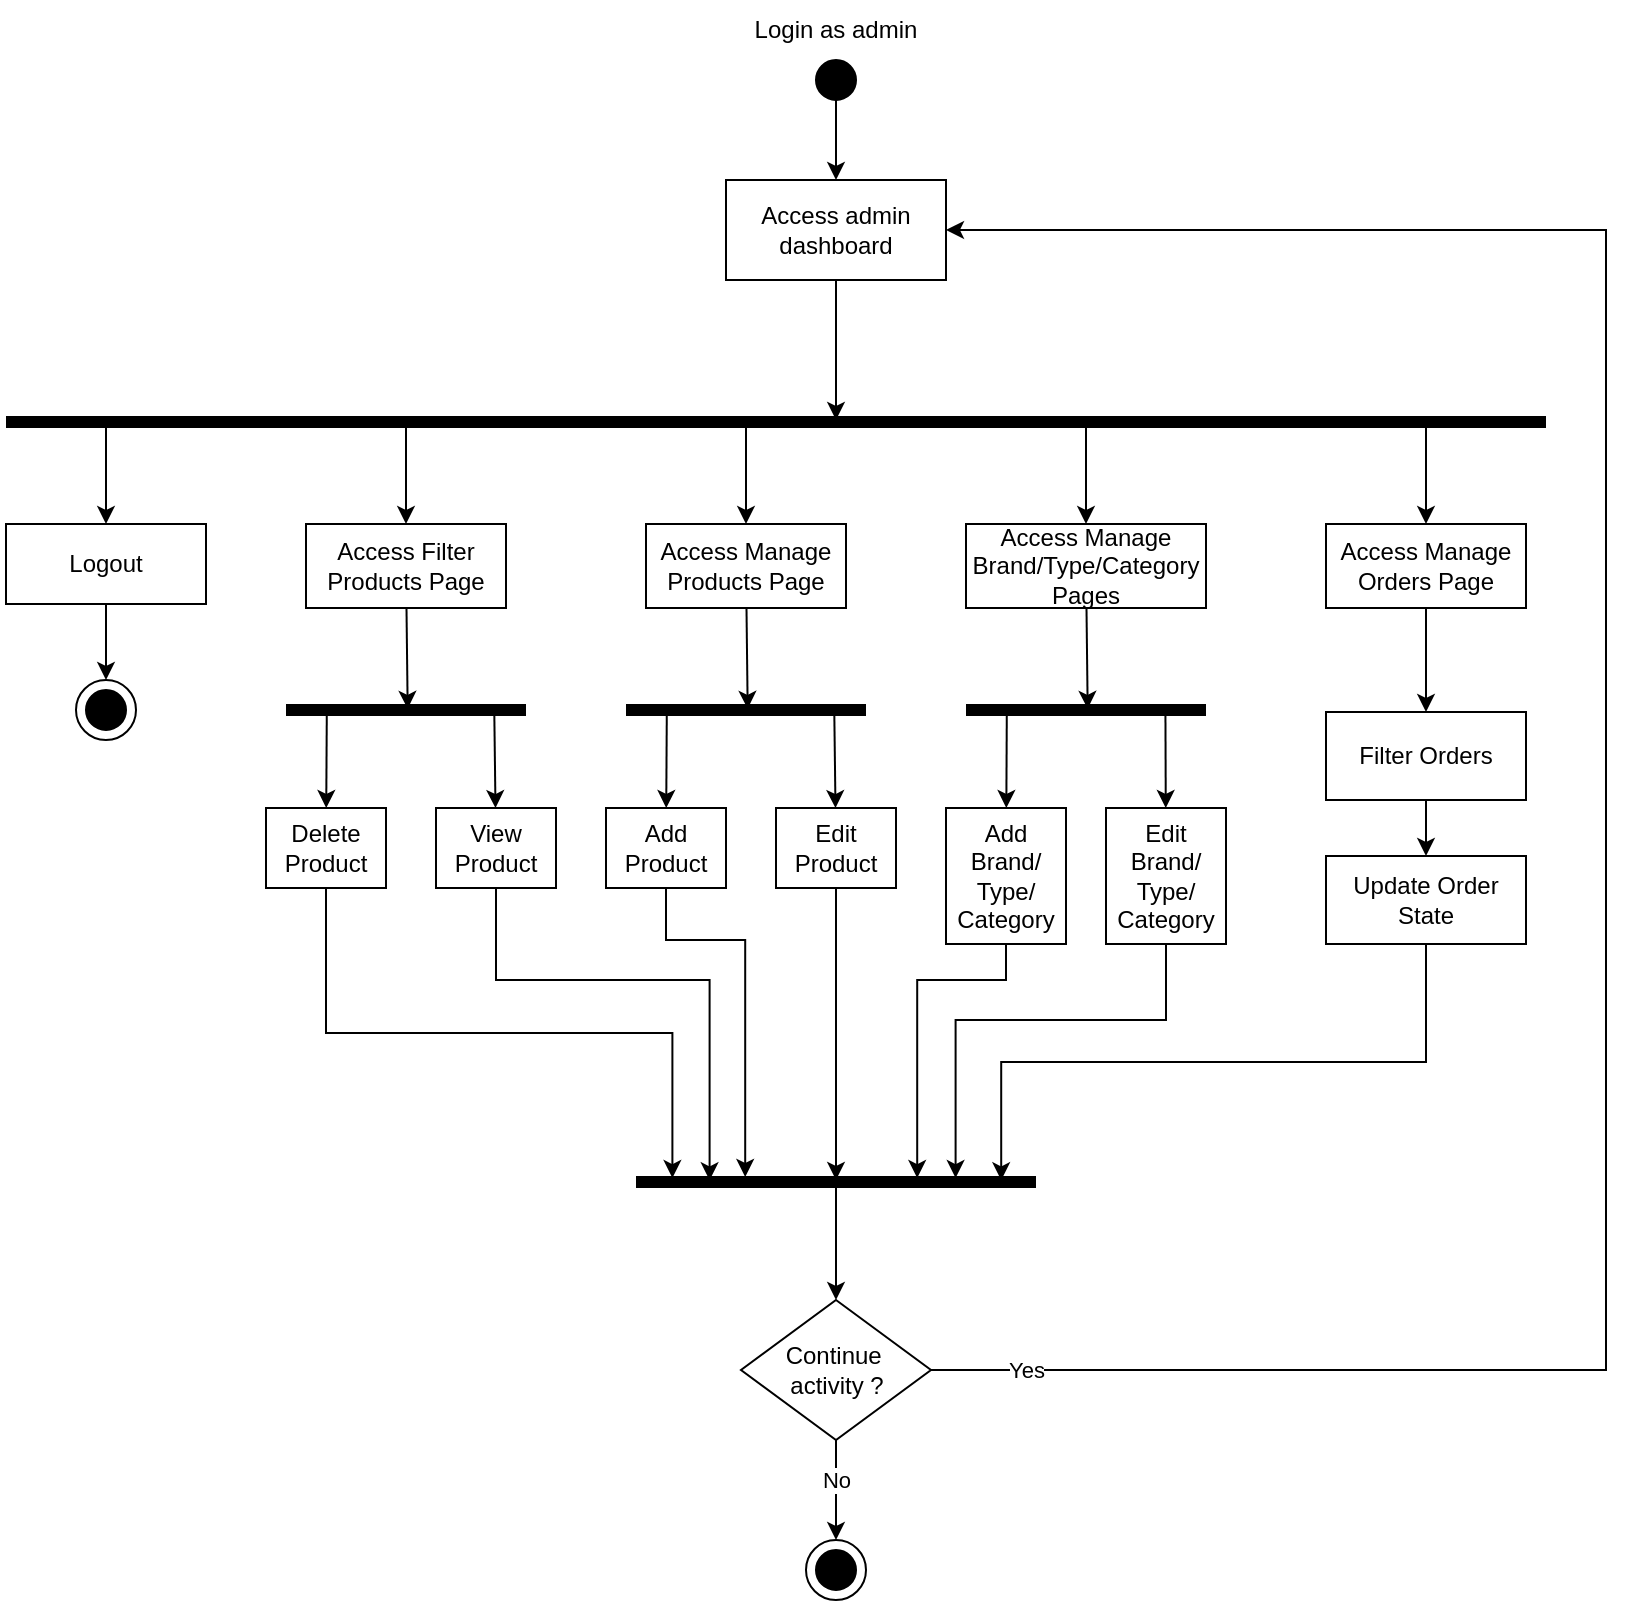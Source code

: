 <mxfile version="20.8.16" type="device"><diagram name="Page-1" id="6U41EARy43Xy5qpNHdVc"><mxGraphModel dx="1036" dy="614" grid="1" gridSize="10" guides="1" tooltips="1" connect="1" arrows="1" fold="1" page="1" pageScale="1" pageWidth="850" pageHeight="1100" math="0" shadow="0"><root><mxCell id="0"/><mxCell id="1" parent="0"/><mxCell id="SiW2NyitAmGJ53nyfF0p-1" value="" style="ellipse;whiteSpace=wrap;html=1;aspect=fixed;fillColor=#000000;" parent="1" vertex="1"><mxGeometry x="415" y="30" width="20" height="20" as="geometry"/></mxCell><mxCell id="SiW2NyitAmGJ53nyfF0p-2" value="Login as admin" style="text;html=1;strokeColor=none;fillColor=none;align=center;verticalAlign=middle;whiteSpace=wrap;rounded=0;" parent="1" vertex="1"><mxGeometry x="360" width="130" height="30" as="geometry"/></mxCell><mxCell id="SiW2NyitAmGJ53nyfF0p-5" value="" style="line;strokeWidth=6;fillColor=none;align=left;verticalAlign=middle;spacingTop=-1;spacingLeft=3;spacingRight=3;rotatable=0;labelPosition=right;points=[];portConstraint=eastwest;strokeColor=#000000;" parent="1" vertex="1"><mxGeometry x="10" y="210" width="770" height="2" as="geometry"/></mxCell><mxCell id="5WN8u7D31eK6PY9ZYTVx-7" value="" style="edgeStyle=elbowEdgeStyle;rounded=0;orthogonalLoop=1;jettySize=auto;html=1;" parent="1" source="SiW2NyitAmGJ53nyfF0p-5" target="SiW2NyitAmGJ53nyfF0p-8" edge="1"><mxGeometry relative="1" as="geometry"/></mxCell><mxCell id="SiW2NyitAmGJ53nyfF0p-8" value="Logout" style="rounded=0;whiteSpace=wrap;html=1;fillColor=#FFFFFF;" parent="1" vertex="1"><mxGeometry x="10" y="262" width="100" height="40" as="geometry"/></mxCell><mxCell id="SiW2NyitAmGJ53nyfF0p-34" style="edgeStyle=none;rounded=0;orthogonalLoop=1;jettySize=auto;html=1;entryX=0.507;entryY=0.2;entryDx=0;entryDy=0;entryPerimeter=0;" parent="1" source="SiW2NyitAmGJ53nyfF0p-35" target="SiW2NyitAmGJ53nyfF0p-40" edge="1"><mxGeometry relative="1" as="geometry"/></mxCell><mxCell id="5WN8u7D31eK6PY9ZYTVx-6" value="" style="edgeStyle=elbowEdgeStyle;rounded=0;orthogonalLoop=1;jettySize=auto;html=1;" parent="1" source="SiW2NyitAmGJ53nyfF0p-5" target="SiW2NyitAmGJ53nyfF0p-35" edge="1"><mxGeometry relative="1" as="geometry"/></mxCell><mxCell id="SiW2NyitAmGJ53nyfF0p-35" value="Access Filter&lt;br&gt;Products Page" style="rounded=0;whiteSpace=wrap;html=1;fillColor=#FFFFFF;" parent="1" vertex="1"><mxGeometry x="160" y="262" width="100" height="42" as="geometry"/></mxCell><mxCell id="SiW2NyitAmGJ53nyfF0p-42" style="edgeStyle=none;rounded=0;orthogonalLoop=1;jettySize=auto;html=1;exitX=0.17;exitY=1.233;exitDx=0;exitDy=0;exitPerimeter=0;" parent="1" source="SiW2NyitAmGJ53nyfF0p-40" target="SiW2NyitAmGJ53nyfF0p-37" edge="1"><mxGeometry relative="1" as="geometry"/></mxCell><mxCell id="SiW2NyitAmGJ53nyfF0p-84" style="edgeStyle=elbowEdgeStyle;rounded=0;orthogonalLoop=1;jettySize=auto;html=1;entryX=0.091;entryY=-0.483;entryDx=0;entryDy=0;entryPerimeter=0;elbow=vertical;" parent="1" source="SiW2NyitAmGJ53nyfF0p-37" target="SiW2NyitAmGJ53nyfF0p-83" edge="1"><mxGeometry relative="1" as="geometry"/></mxCell><mxCell id="SiW2NyitAmGJ53nyfF0p-37" value="Delete Product" style="rounded=0;whiteSpace=wrap;html=1;" parent="1" vertex="1"><mxGeometry x="140" y="404" width="60" height="40" as="geometry"/></mxCell><mxCell id="SiW2NyitAmGJ53nyfF0p-41" style="edgeStyle=none;rounded=0;orthogonalLoop=1;jettySize=auto;html=1;exitX=0.868;exitY=1.5;exitDx=0;exitDy=0;exitPerimeter=0;" parent="1" source="SiW2NyitAmGJ53nyfF0p-40" target="SiW2NyitAmGJ53nyfF0p-39" edge="1"><mxGeometry relative="1" as="geometry"/></mxCell><mxCell id="SiW2NyitAmGJ53nyfF0p-85" style="edgeStyle=elbowEdgeStyle;rounded=0;orthogonalLoop=1;jettySize=auto;html=1;entryX=0.184;entryY=0.069;entryDx=0;entryDy=0;entryPerimeter=0;elbow=vertical;" parent="1" source="SiW2NyitAmGJ53nyfF0p-39" target="SiW2NyitAmGJ53nyfF0p-83" edge="1"><mxGeometry relative="1" as="geometry"><Array as="points"><mxPoint x="310" y="490"/></Array></mxGeometry></mxCell><mxCell id="SiW2NyitAmGJ53nyfF0p-39" value="View&lt;br&gt;Product" style="rounded=0;whiteSpace=wrap;html=1;" parent="1" vertex="1"><mxGeometry x="225" y="404" width="60" height="40" as="geometry"/></mxCell><mxCell id="SiW2NyitAmGJ53nyfF0p-40" value="" style="line;strokeWidth=6;fillColor=none;align=left;verticalAlign=middle;spacingTop=-1;spacingLeft=3;spacingRight=3;rotatable=0;labelPosition=right;points=[];portConstraint=eastwest;strokeColor=#000000;fontStyle=1" parent="1" vertex="1"><mxGeometry x="150" y="354" width="120" height="2" as="geometry"/></mxCell><mxCell id="SiW2NyitAmGJ53nyfF0p-50" style="edgeStyle=none;rounded=0;orthogonalLoop=1;jettySize=auto;html=1;entryX=0.507;entryY=0.2;entryDx=0;entryDy=0;entryPerimeter=0;" parent="1" source="SiW2NyitAmGJ53nyfF0p-51" target="SiW2NyitAmGJ53nyfF0p-56" edge="1"><mxGeometry relative="1" as="geometry"/></mxCell><mxCell id="5WN8u7D31eK6PY9ZYTVx-5" value="" style="edgeStyle=elbowEdgeStyle;rounded=0;orthogonalLoop=1;jettySize=auto;html=1;" parent="1" source="SiW2NyitAmGJ53nyfF0p-5" target="SiW2NyitAmGJ53nyfF0p-51" edge="1"><mxGeometry relative="1" as="geometry"/></mxCell><mxCell id="SiW2NyitAmGJ53nyfF0p-51" value="Access Manage&lt;br&gt;Products Page" style="rounded=0;whiteSpace=wrap;html=1;fillColor=#FFFFFF;" parent="1" vertex="1"><mxGeometry x="330" y="262" width="100" height="42" as="geometry"/></mxCell><mxCell id="SiW2NyitAmGJ53nyfF0p-52" style="edgeStyle=none;rounded=0;orthogonalLoop=1;jettySize=auto;html=1;exitX=0.17;exitY=1.233;exitDx=0;exitDy=0;exitPerimeter=0;" parent="1" source="SiW2NyitAmGJ53nyfF0p-56" target="SiW2NyitAmGJ53nyfF0p-53" edge="1"><mxGeometry relative="1" as="geometry"/></mxCell><mxCell id="SiW2NyitAmGJ53nyfF0p-86" style="edgeStyle=elbowEdgeStyle;rounded=0;orthogonalLoop=1;jettySize=auto;html=1;entryX=0.273;entryY=-0.759;entryDx=0;entryDy=0;entryPerimeter=0;elbow=vertical;" parent="1" source="SiW2NyitAmGJ53nyfF0p-53" target="SiW2NyitAmGJ53nyfF0p-83" edge="1"><mxGeometry relative="1" as="geometry"><Array as="points"><mxPoint x="340" y="470"/></Array></mxGeometry></mxCell><mxCell id="SiW2NyitAmGJ53nyfF0p-53" value="Add Product" style="rounded=0;whiteSpace=wrap;html=1;" parent="1" vertex="1"><mxGeometry x="310" y="404" width="60" height="40" as="geometry"/></mxCell><mxCell id="SiW2NyitAmGJ53nyfF0p-54" style="edgeStyle=none;rounded=0;orthogonalLoop=1;jettySize=auto;html=1;exitX=0.868;exitY=1.5;exitDx=0;exitDy=0;exitPerimeter=0;" parent="1" source="SiW2NyitAmGJ53nyfF0p-56" target="SiW2NyitAmGJ53nyfF0p-55" edge="1"><mxGeometry relative="1" as="geometry"/></mxCell><mxCell id="SiW2NyitAmGJ53nyfF0p-87" style="edgeStyle=none;rounded=0;orthogonalLoop=1;jettySize=auto;html=1;" parent="1" source="SiW2NyitAmGJ53nyfF0p-55" target="SiW2NyitAmGJ53nyfF0p-83" edge="1"><mxGeometry relative="1" as="geometry"/></mxCell><mxCell id="SiW2NyitAmGJ53nyfF0p-55" value="Edit&lt;br&gt;Product" style="rounded=0;whiteSpace=wrap;html=1;" parent="1" vertex="1"><mxGeometry x="395" y="404" width="60" height="40" as="geometry"/></mxCell><mxCell id="SiW2NyitAmGJ53nyfF0p-56" value="" style="line;strokeWidth=6;fillColor=none;align=left;verticalAlign=middle;spacingTop=-1;spacingLeft=3;spacingRight=3;rotatable=0;labelPosition=right;points=[];portConstraint=eastwest;strokeColor=#000000;fontStyle=1" parent="1" vertex="1"><mxGeometry x="320" y="354" width="120" height="2" as="geometry"/></mxCell><mxCell id="SiW2NyitAmGJ53nyfF0p-58" style="edgeStyle=none;rounded=0;orthogonalLoop=1;jettySize=auto;html=1;entryX=0.507;entryY=0.2;entryDx=0;entryDy=0;entryPerimeter=0;" parent="1" source="SiW2NyitAmGJ53nyfF0p-59" target="SiW2NyitAmGJ53nyfF0p-64" edge="1"><mxGeometry relative="1" as="geometry"/></mxCell><mxCell id="5WN8u7D31eK6PY9ZYTVx-4" value="" style="edgeStyle=elbowEdgeStyle;rounded=0;orthogonalLoop=1;jettySize=auto;html=1;" parent="1" source="SiW2NyitAmGJ53nyfF0p-5" target="SiW2NyitAmGJ53nyfF0p-59" edge="1"><mxGeometry relative="1" as="geometry"/></mxCell><mxCell id="SiW2NyitAmGJ53nyfF0p-59" value="Access Manage&lt;br&gt;Brand/Type/Category Pages" style="rounded=0;whiteSpace=wrap;html=1;fillColor=#FFFFFF;" parent="1" vertex="1"><mxGeometry x="490" y="262" width="120" height="42" as="geometry"/></mxCell><mxCell id="SiW2NyitAmGJ53nyfF0p-60" style="edgeStyle=none;rounded=0;orthogonalLoop=1;jettySize=auto;html=1;exitX=0.17;exitY=1.233;exitDx=0;exitDy=0;exitPerimeter=0;" parent="1" source="SiW2NyitAmGJ53nyfF0p-64" target="SiW2NyitAmGJ53nyfF0p-61" edge="1"><mxGeometry relative="1" as="geometry"/></mxCell><mxCell id="SiW2NyitAmGJ53nyfF0p-88" style="edgeStyle=elbowEdgeStyle;rounded=0;orthogonalLoop=1;jettySize=auto;html=1;entryX=0.703;entryY=-0.483;entryDx=0;entryDy=0;entryPerimeter=0;elbow=vertical;" parent="1" source="SiW2NyitAmGJ53nyfF0p-61" target="SiW2NyitAmGJ53nyfF0p-83" edge="1"><mxGeometry relative="1" as="geometry"><Array as="points"><mxPoint x="510" y="490"/></Array></mxGeometry></mxCell><mxCell id="SiW2NyitAmGJ53nyfF0p-61" value="Add&lt;br&gt;Brand/&lt;br&gt;Type/&lt;br&gt;Category" style="rounded=0;whiteSpace=wrap;html=1;" parent="1" vertex="1"><mxGeometry x="480" y="404" width="60" height="68" as="geometry"/></mxCell><mxCell id="SiW2NyitAmGJ53nyfF0p-64" value="" style="line;strokeWidth=6;fillColor=none;align=left;verticalAlign=middle;spacingTop=-1;spacingLeft=3;spacingRight=3;rotatable=0;labelPosition=right;points=[];portConstraint=eastwest;strokeColor=#000000;fontStyle=1" parent="1" vertex="1"><mxGeometry x="490" y="354" width="120" height="2" as="geometry"/></mxCell><mxCell id="SiW2NyitAmGJ53nyfF0p-67" style="edgeStyle=none;rounded=0;orthogonalLoop=1;jettySize=auto;html=1;exitX=0.831;exitY=1.367;exitDx=0;exitDy=0;exitPerimeter=0;" parent="1" source="SiW2NyitAmGJ53nyfF0p-64" target="SiW2NyitAmGJ53nyfF0p-66" edge="1"><mxGeometry relative="1" as="geometry"/></mxCell><mxCell id="SiW2NyitAmGJ53nyfF0p-89" style="edgeStyle=elbowEdgeStyle;rounded=0;orthogonalLoop=1;jettySize=auto;html=1;entryX=0.799;entryY=-0.483;entryDx=0;entryDy=0;entryPerimeter=0;elbow=vertical;" parent="1" source="SiW2NyitAmGJ53nyfF0p-66" target="SiW2NyitAmGJ53nyfF0p-83" edge="1"><mxGeometry relative="1" as="geometry"><Array as="points"><mxPoint x="530" y="510"/></Array></mxGeometry></mxCell><mxCell id="SiW2NyitAmGJ53nyfF0p-66" value="Edit&lt;br&gt;Brand/&lt;br&gt;Type/&lt;br&gt;Category" style="rounded=0;whiteSpace=wrap;html=1;" parent="1" vertex="1"><mxGeometry x="560" y="404" width="60" height="68" as="geometry"/></mxCell><mxCell id="SiW2NyitAmGJ53nyfF0p-98" style="edgeStyle=elbowEdgeStyle;rounded=0;orthogonalLoop=1;jettySize=auto;elbow=vertical;html=1;exitX=0.5;exitY=1;exitDx=0;exitDy=0;" parent="1" source="SiW2NyitAmGJ53nyfF0p-1" target="SiW2NyitAmGJ53nyfF0p-68" edge="1"><mxGeometry relative="1" as="geometry"/></mxCell><mxCell id="5WN8u7D31eK6PY9ZYTVx-2" value="" style="edgeStyle=elbowEdgeStyle;rounded=0;orthogonalLoop=1;jettySize=auto;html=1;" parent="1" source="SiW2NyitAmGJ53nyfF0p-68" target="SiW2NyitAmGJ53nyfF0p-5" edge="1"><mxGeometry relative="1" as="geometry"/></mxCell><mxCell id="SiW2NyitAmGJ53nyfF0p-68" value="Access admin dashboard" style="rounded=0;whiteSpace=wrap;html=1;" parent="1" vertex="1"><mxGeometry x="370" y="90" width="110" height="50" as="geometry"/></mxCell><mxCell id="5WN8u7D31eK6PY9ZYTVx-3" value="" style="edgeStyle=elbowEdgeStyle;rounded=0;orthogonalLoop=1;jettySize=auto;html=1;" parent="1" source="SiW2NyitAmGJ53nyfF0p-5" target="SiW2NyitAmGJ53nyfF0p-74" edge="1"><mxGeometry relative="1" as="geometry"/></mxCell><mxCell id="SiW2NyitAmGJ53nyfF0p-74" value="Access Manage&lt;br&gt;Orders Page" style="rounded=0;whiteSpace=wrap;html=1;fillColor=#FFFFFF;" parent="1" vertex="1"><mxGeometry x="670" y="262" width="100" height="42" as="geometry"/></mxCell><mxCell id="SiW2NyitAmGJ53nyfF0p-79" style="edgeStyle=none;rounded=0;orthogonalLoop=1;jettySize=auto;html=1;exitX=0.5;exitY=1;exitDx=0;exitDy=0;" parent="1" source="SiW2NyitAmGJ53nyfF0p-74" target="SiW2NyitAmGJ53nyfF0p-78" edge="1"><mxGeometry relative="1" as="geometry"/></mxCell><mxCell id="SiW2NyitAmGJ53nyfF0p-78" value="Filter Orders" style="rounded=0;whiteSpace=wrap;html=1;" parent="1" vertex="1"><mxGeometry x="670" y="356" width="100" height="44" as="geometry"/></mxCell><mxCell id="SiW2NyitAmGJ53nyfF0p-82" value="" style="edgeStyle=none;rounded=0;orthogonalLoop=1;jettySize=auto;html=1;" parent="1" source="SiW2NyitAmGJ53nyfF0p-78" target="SiW2NyitAmGJ53nyfF0p-81" edge="1"><mxGeometry relative="1" as="geometry"/></mxCell><mxCell id="SiW2NyitAmGJ53nyfF0p-90" style="edgeStyle=elbowEdgeStyle;rounded=0;orthogonalLoop=1;jettySize=auto;html=1;entryX=0.913;entryY=0.069;entryDx=0;entryDy=0;entryPerimeter=0;elbow=vertical;" parent="1" source="SiW2NyitAmGJ53nyfF0p-81" target="SiW2NyitAmGJ53nyfF0p-83" edge="1"><mxGeometry relative="1" as="geometry"/></mxCell><mxCell id="SiW2NyitAmGJ53nyfF0p-81" value="Update Order State" style="rounded=0;whiteSpace=wrap;html=1;" parent="1" vertex="1"><mxGeometry x="670" y="428" width="100" height="44" as="geometry"/></mxCell><mxCell id="SiW2NyitAmGJ53nyfF0p-83" value="" style="line;strokeWidth=6;fillColor=none;align=left;verticalAlign=middle;spacingTop=-1;spacingLeft=3;spacingRight=3;rotatable=0;labelPosition=right;points=[];portConstraint=eastwest;strokeColor=#000000;fontStyle=1" parent="1" vertex="1"><mxGeometry x="325" y="590" width="200" height="2" as="geometry"/></mxCell><mxCell id="SiW2NyitAmGJ53nyfF0p-97" style="edgeStyle=elbowEdgeStyle;rounded=0;orthogonalLoop=1;jettySize=auto;elbow=vertical;html=1;entryX=0.5;entryY=0;entryDx=0;entryDy=0;" parent="1" source="SiW2NyitAmGJ53nyfF0p-83" target="TtcFzfW-UTrYnfW1eM7S-1" edge="1"><mxGeometry relative="1" as="geometry"><mxPoint x="425" y="650" as="targetPoint"/></mxGeometry></mxCell><mxCell id="SiW2NyitAmGJ53nyfF0p-101" value="" style="ellipse;whiteSpace=wrap;html=1;aspect=fixed;fillColor=#FFFFFF;" parent="1" vertex="1"><mxGeometry x="45" y="340" width="30" height="30" as="geometry"/></mxCell><mxCell id="SiW2NyitAmGJ53nyfF0p-103" value="" style="edgeStyle=elbowEdgeStyle;rounded=0;orthogonalLoop=1;jettySize=auto;elbow=vertical;html=1;" parent="1" source="SiW2NyitAmGJ53nyfF0p-8" edge="1"><mxGeometry relative="1" as="geometry"><mxPoint x="60" y="340" as="targetPoint"/></mxGeometry></mxCell><mxCell id="SiW2NyitAmGJ53nyfF0p-102" value="" style="ellipse;whiteSpace=wrap;html=1;aspect=fixed;fillColor=#000000;" parent="1" vertex="1"><mxGeometry x="50" y="345" width="20" height="20" as="geometry"/></mxCell><mxCell id="TtcFzfW-UTrYnfW1eM7S-1" value="Continue&amp;nbsp;&lt;br&gt;activity ?" style="rhombus;whiteSpace=wrap;html=1;fillColor=#FFFFFF;" parent="1" vertex="1"><mxGeometry x="377.5" y="650" width="95" height="70" as="geometry"/></mxCell><mxCell id="TtcFzfW-UTrYnfW1eM7S-2" value="" style="endArrow=classic;html=1;rounded=0;exitX=0.5;exitY=1;exitDx=0;exitDy=0;entryX=0.5;entryY=0;entryDx=0;entryDy=0;" parent="1" source="TtcFzfW-UTrYnfW1eM7S-1" target="TtcFzfW-UTrYnfW1eM7S-4" edge="1"><mxGeometry width="50" height="50" relative="1" as="geometry"><mxPoint x="420" y="800" as="sourcePoint"/><mxPoint x="425" y="770" as="targetPoint"/></mxGeometry></mxCell><mxCell id="TtcFzfW-UTrYnfW1eM7S-3" value="No" style="edgeLabel;html=1;align=center;verticalAlign=middle;resizable=0;points=[];" parent="TtcFzfW-UTrYnfW1eM7S-2" vertex="1" connectable="0"><mxGeometry x="-0.409" relative="1" as="geometry"><mxPoint y="5" as="offset"/></mxGeometry></mxCell><mxCell id="TtcFzfW-UTrYnfW1eM7S-4" value="" style="ellipse;whiteSpace=wrap;html=1;aspect=fixed;fillColor=#FFFFFF;" parent="1" vertex="1"><mxGeometry x="410" y="770" width="30" height="30" as="geometry"/></mxCell><mxCell id="TtcFzfW-UTrYnfW1eM7S-5" value="" style="ellipse;whiteSpace=wrap;html=1;aspect=fixed;fillColor=#000000;" parent="1" vertex="1"><mxGeometry x="415" y="775" width="20" height="20" as="geometry"/></mxCell><mxCell id="TtcFzfW-UTrYnfW1eM7S-7" value="" style="endArrow=classic;html=1;rounded=0;exitX=1;exitY=0.5;exitDx=0;exitDy=0;entryX=1;entryY=0.5;entryDx=0;entryDy=0;edgeStyle=elbowEdgeStyle;" parent="1" source="TtcFzfW-UTrYnfW1eM7S-1" target="SiW2NyitAmGJ53nyfF0p-68" edge="1"><mxGeometry width="50" height="50" relative="1" as="geometry"><mxPoint x="500" y="690" as="sourcePoint"/><mxPoint x="590" y="685" as="targetPoint"/><Array as="points"><mxPoint x="810" y="550"/><mxPoint x="840" y="430"/></Array></mxGeometry></mxCell><mxCell id="TtcFzfW-UTrYnfW1eM7S-8" value="Yes" style="edgeLabel;html=1;align=center;verticalAlign=middle;resizable=0;points=[];" parent="TtcFzfW-UTrYnfW1eM7S-7" vertex="1" connectable="0"><mxGeometry x="-0.274" y="-1" relative="1" as="geometry"><mxPoint x="-291" y="111" as="offset"/></mxGeometry></mxCell></root></mxGraphModel></diagram></mxfile>